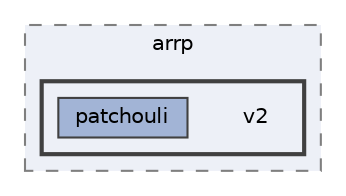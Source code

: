 digraph "v2"
{
 // LATEX_PDF_SIZE
  bgcolor="transparent";
  edge [fontname=Helvetica,fontsize=10,labelfontname=Helvetica,labelfontsize=10];
  node [fontname=Helvetica,fontsize=10,shape=box,height=0.2,width=0.4];
  compound=true
  subgraph clusterdir_d2cfd8822ef0cec6db6a0447c04a0df8 {
    graph [ bgcolor="#edf0f7", pencolor="grey50", label="arrp", fontname=Helvetica,fontsize=10 style="filled,dashed", URL="dir_d2cfd8822ef0cec6db6a0447c04a0df8.html",tooltip=""]
  subgraph clusterdir_b6eb49b239271709c15e75ac604740e7 {
    graph [ bgcolor="#edf0f7", pencolor="grey25", label="", fontname=Helvetica,fontsize=10 style="filled,bold", URL="dir_b6eb49b239271709c15e75ac604740e7.html",tooltip=""]
    dir_b6eb49b239271709c15e75ac604740e7 [shape=plaintext, label="v2"];
  dir_5344376f7724e40bd78389154f9fc04d [label="patchouli", fillcolor="#a2b4d6", color="grey25", style="filled", URL="dir_5344376f7724e40bd78389154f9fc04d.html",tooltip=""];
  }
  }
}
